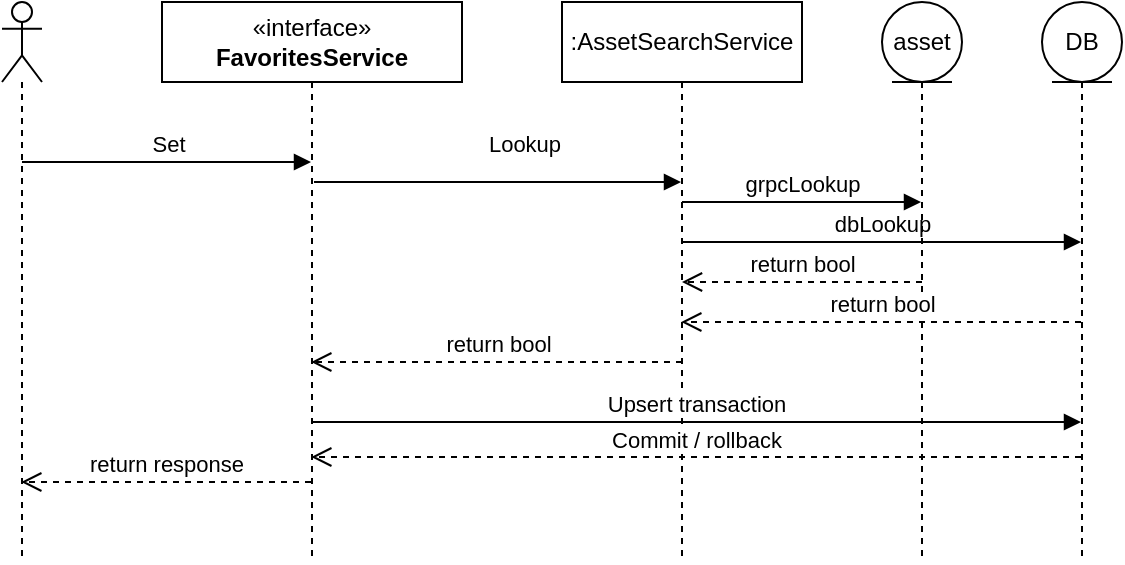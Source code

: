 <mxfile version="24.7.7">
  <diagram name="Page-1" id="QjPf-KvjnZ2ur1T1kfqj">
    <mxGraphModel dx="856" dy="499" grid="1" gridSize="10" guides="1" tooltips="1" connect="1" arrows="1" fold="1" page="1" pageScale="1" pageWidth="850" pageHeight="1100" math="0" shadow="0">
      <root>
        <mxCell id="0" />
        <mxCell id="1" parent="0" />
        <mxCell id="l21NFkD1L5NijuYAb22K-5" value="Set" style="html=1;verticalAlign=bottom;endArrow=block;curved=0;rounded=0;" edge="1" parent="1" target="l21NFkD1L5NijuYAb22K-3">
          <mxGeometry width="80" relative="1" as="geometry">
            <mxPoint x="130" y="120" as="sourcePoint" />
            <mxPoint x="210" y="120" as="targetPoint" />
          </mxGeometry>
        </mxCell>
        <mxCell id="l21NFkD1L5NijuYAb22K-7" value="Lookup" style="html=1;verticalAlign=bottom;endArrow=block;curved=0;rounded=0;" edge="1" parent="1" target="l21NFkD1L5NijuYAb22K-6">
          <mxGeometry x="0.143" y="10" width="80" relative="1" as="geometry">
            <mxPoint x="276.005" y="130" as="sourcePoint" />
            <mxPoint x="450.47" y="130" as="targetPoint" />
            <mxPoint as="offset" />
          </mxGeometry>
        </mxCell>
        <mxCell id="l21NFkD1L5NijuYAb22K-9" value="grpcLookup" style="html=1;verticalAlign=bottom;endArrow=block;curved=0;rounded=0;" edge="1" parent="1" target="l21NFkD1L5NijuYAb22K-8">
          <mxGeometry x="0.004" width="80" relative="1" as="geometry">
            <mxPoint x="460" y="140" as="sourcePoint" />
            <mxPoint x="540" y="140" as="targetPoint" />
            <mxPoint as="offset" />
          </mxGeometry>
        </mxCell>
        <mxCell id="l21NFkD1L5NijuYAb22K-11" value="dbLookup" style="html=1;verticalAlign=bottom;endArrow=block;curved=0;rounded=0;" edge="1" parent="1">
          <mxGeometry width="80" relative="1" as="geometry">
            <mxPoint x="459.63" y="160" as="sourcePoint" />
            <mxPoint x="659.5" y="160" as="targetPoint" />
          </mxGeometry>
        </mxCell>
        <mxCell id="l21NFkD1L5NijuYAb22K-12" value="return bool" style="html=1;verticalAlign=bottom;endArrow=open;dashed=1;endSize=8;curved=0;rounded=0;" edge="1" parent="1" target="l21NFkD1L5NijuYAb22K-6">
          <mxGeometry relative="1" as="geometry">
            <mxPoint x="580" y="180" as="sourcePoint" />
            <mxPoint x="500" y="180" as="targetPoint" />
          </mxGeometry>
        </mxCell>
        <mxCell id="l21NFkD1L5NijuYAb22K-3" value="«interface»&lt;br&gt;&lt;b&gt;FavoritesService&lt;/b&gt;" style="shape=umlLifeline;perimeter=lifelinePerimeter;whiteSpace=wrap;html=1;container=1;dropTarget=0;collapsible=0;recursiveResize=0;outlineConnect=0;portConstraint=eastwest;newEdgeStyle={&quot;curved&quot;:0,&quot;rounded&quot;:0};" vertex="1" parent="1">
          <mxGeometry x="200" y="40" width="150" height="280" as="geometry" />
        </mxCell>
        <mxCell id="l21NFkD1L5NijuYAb22K-4" value="" style="shape=umlLifeline;perimeter=lifelinePerimeter;whiteSpace=wrap;html=1;container=1;dropTarget=0;collapsible=0;recursiveResize=0;outlineConnect=0;portConstraint=eastwest;newEdgeStyle={&quot;curved&quot;:0,&quot;rounded&quot;:0};participant=umlActor;" vertex="1" parent="1">
          <mxGeometry x="120" y="40" width="20" height="280" as="geometry" />
        </mxCell>
        <mxCell id="l21NFkD1L5NijuYAb22K-6" value=":AssetSearchService" style="shape=umlLifeline;perimeter=lifelinePerimeter;whiteSpace=wrap;html=1;container=1;dropTarget=0;collapsible=0;recursiveResize=0;outlineConnect=0;portConstraint=eastwest;newEdgeStyle={&quot;curved&quot;:0,&quot;rounded&quot;:0};" vertex="1" parent="1">
          <mxGeometry x="400" y="40" width="120" height="280" as="geometry" />
        </mxCell>
        <mxCell id="l21NFkD1L5NijuYAb22K-8" value="asset" style="shape=umlLifeline;perimeter=lifelinePerimeter;whiteSpace=wrap;html=1;container=1;dropTarget=0;collapsible=0;recursiveResize=0;outlineConnect=0;portConstraint=eastwest;newEdgeStyle={&quot;curved&quot;:0,&quot;rounded&quot;:0};participant=umlEntity;" vertex="1" parent="1">
          <mxGeometry x="560" y="40" width="40" height="280" as="geometry" />
        </mxCell>
        <mxCell id="l21NFkD1L5NijuYAb22K-10" value="DB" style="shape=umlLifeline;perimeter=lifelinePerimeter;whiteSpace=wrap;html=1;container=1;dropTarget=0;collapsible=0;recursiveResize=0;outlineConnect=0;portConstraint=eastwest;newEdgeStyle={&quot;curved&quot;:0,&quot;rounded&quot;:0};participant=umlEntity;" vertex="1" parent="1">
          <mxGeometry x="640" y="40" width="40" height="280" as="geometry" />
        </mxCell>
        <mxCell id="l21NFkD1L5NijuYAb22K-16" value="Commit / rollback" style="html=1;verticalAlign=bottom;endArrow=open;dashed=1;endSize=8;curved=0;rounded=0;" edge="1" parent="1">
          <mxGeometry relative="1" as="geometry">
            <mxPoint x="659.5" y="267.5" as="sourcePoint" />
            <mxPoint x="274.63" y="267.5" as="targetPoint" />
          </mxGeometry>
        </mxCell>
        <mxCell id="l21NFkD1L5NijuYAb22K-13" value="return bool" style="html=1;verticalAlign=bottom;endArrow=open;dashed=1;endSize=8;curved=0;rounded=0;" edge="1" parent="1">
          <mxGeometry relative="1" as="geometry">
            <mxPoint x="659.5" y="200.004" as="sourcePoint" />
            <mxPoint x="459.63" y="200.004" as="targetPoint" />
          </mxGeometry>
        </mxCell>
        <mxCell id="l21NFkD1L5NijuYAb22K-14" value="return bool" style="html=1;verticalAlign=bottom;endArrow=open;dashed=1;endSize=8;curved=0;rounded=0;" edge="1" parent="1">
          <mxGeometry relative="1" as="geometry">
            <mxPoint x="460" y="220" as="sourcePoint" />
            <mxPoint x="274.63" y="220" as="targetPoint" />
          </mxGeometry>
        </mxCell>
        <mxCell id="l21NFkD1L5NijuYAb22K-15" value="Upsert transaction" style="html=1;verticalAlign=bottom;endArrow=block;curved=0;rounded=0;" edge="1" parent="1">
          <mxGeometry width="80" relative="1" as="geometry">
            <mxPoint x="274.63" y="250" as="sourcePoint" />
            <mxPoint x="659.5" y="250" as="targetPoint" />
          </mxGeometry>
        </mxCell>
        <mxCell id="l21NFkD1L5NijuYAb22K-17" value="return response" style="html=1;verticalAlign=bottom;endArrow=open;dashed=1;endSize=8;curved=0;rounded=0;" edge="1" parent="1">
          <mxGeometry relative="1" as="geometry">
            <mxPoint x="274.5" y="280" as="sourcePoint" />
            <mxPoint x="129.63" y="280" as="targetPoint" />
          </mxGeometry>
        </mxCell>
      </root>
    </mxGraphModel>
  </diagram>
</mxfile>
